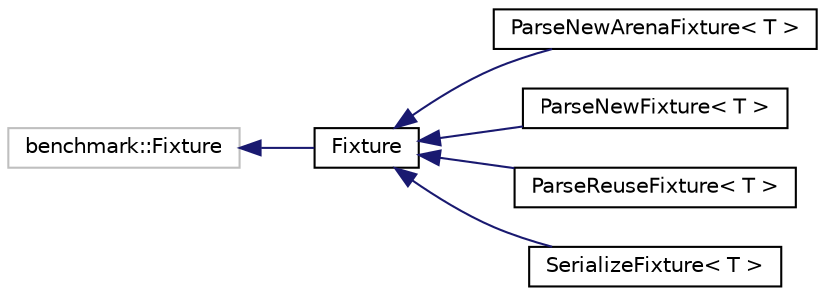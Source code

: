 digraph "类继承关系图"
{
 // LATEX_PDF_SIZE
  edge [fontname="Helvetica",fontsize="10",labelfontname="Helvetica",labelfontsize="10"];
  node [fontname="Helvetica",fontsize="10",shape=record];
  rankdir="LR";
  Node469 [label="benchmark::Fixture",height=0.2,width=0.4,color="grey75", fillcolor="white", style="filled",tooltip=" "];
  Node469 -> Node0 [dir="back",color="midnightblue",fontsize="10",style="solid",fontname="Helvetica"];
  Node0 [label="Fixture",height=0.2,width=0.4,color="black", fillcolor="white", style="filled",URL="$classFixture.html",tooltip=" "];
  Node0 -> Node1 [dir="back",color="midnightblue",fontsize="10",style="solid",fontname="Helvetica"];
  Node1 [label="ParseNewArenaFixture\< T \>",height=0.2,width=0.4,color="black", fillcolor="white", style="filled",URL="$classParseNewArenaFixture.html",tooltip=" "];
  Node0 -> Node2 [dir="back",color="midnightblue",fontsize="10",style="solid",fontname="Helvetica"];
  Node2 [label="ParseNewFixture\< T \>",height=0.2,width=0.4,color="black", fillcolor="white", style="filled",URL="$classParseNewFixture.html",tooltip=" "];
  Node0 -> Node3 [dir="back",color="midnightblue",fontsize="10",style="solid",fontname="Helvetica"];
  Node3 [label="ParseReuseFixture\< T \>",height=0.2,width=0.4,color="black", fillcolor="white", style="filled",URL="$classParseReuseFixture.html",tooltip=" "];
  Node0 -> Node4 [dir="back",color="midnightblue",fontsize="10",style="solid",fontname="Helvetica"];
  Node4 [label="SerializeFixture\< T \>",height=0.2,width=0.4,color="black", fillcolor="white", style="filled",URL="$classSerializeFixture.html",tooltip=" "];
}
